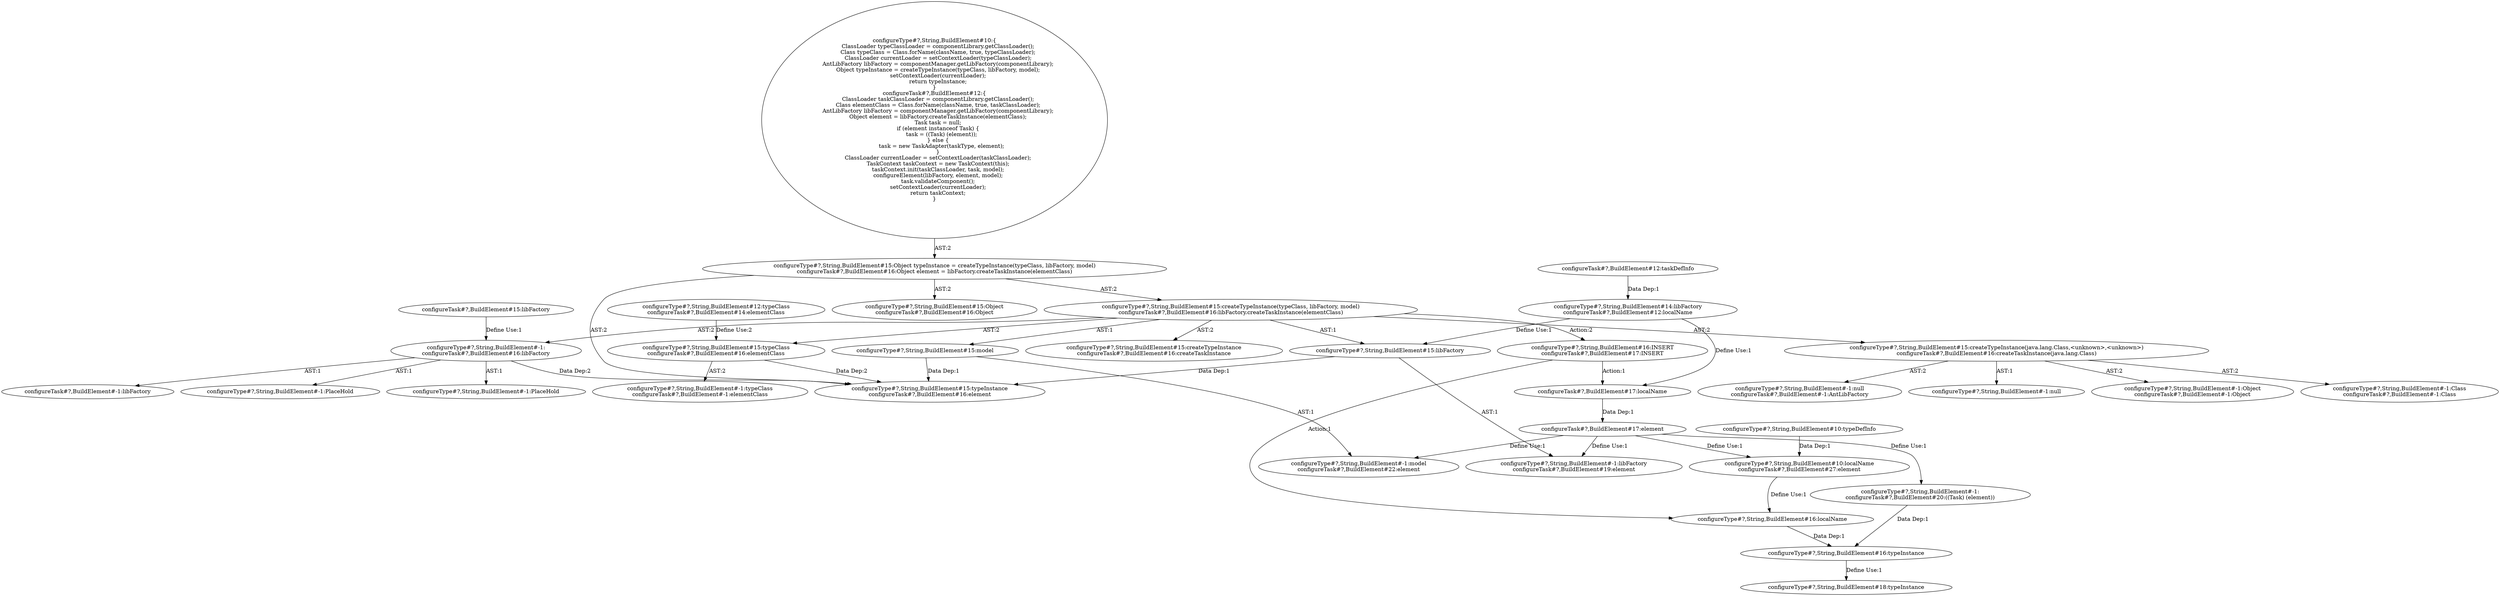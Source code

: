 digraph "Pattern" {
0 [label="configureType#?,String,BuildElement#16:INSERT
configureTask#?,BuildElement#17:INSERT" shape=ellipse]
1 [label="configureType#?,String,BuildElement#15:createTypeInstance(typeClass, libFactory, model)
configureTask#?,BuildElement#16:libFactory.createTaskInstance(elementClass)" shape=ellipse]
2 [label="configureType#?,String,BuildElement#15:Object typeInstance = createTypeInstance(typeClass, libFactory, model)
configureTask#?,BuildElement#16:Object element = libFactory.createTaskInstance(elementClass)" shape=ellipse]
3 [label="configureType#?,String,BuildElement#10:\{
    ClassLoader typeClassLoader = componentLibrary.getClassLoader();
    Class typeClass = Class.forName(className, true, typeClassLoader);
    ClassLoader currentLoader = setContextLoader(typeClassLoader);
    AntLibFactory libFactory = componentManager.getLibFactory(componentLibrary);
    Object typeInstance = createTypeInstance(typeClass, libFactory, model);
    setContextLoader(currentLoader);
    return typeInstance;
\}
configureTask#?,BuildElement#12:\{
    ClassLoader taskClassLoader = componentLibrary.getClassLoader();
    Class elementClass = Class.forName(className, true, taskClassLoader);
    AntLibFactory libFactory = componentManager.getLibFactory(componentLibrary);
    Object element = libFactory.createTaskInstance(elementClass);
    Task task = null;
    if (element instanceof Task) \{
        task = ((Task) (element));
    \} else \{
        task = new TaskAdapter(taskType, element);
    \}
    ClassLoader currentLoader = setContextLoader(taskClassLoader);
    TaskContext taskContext = new TaskContext(this);
    taskContext.init(taskClassLoader, task, model);
    configureElement(libFactory, element, model);
    task.validateComponent();
    setContextLoader(currentLoader);
    return taskContext;
\}" shape=ellipse]
4 [label="configureType#?,String,BuildElement#15:typeInstance
configureTask#?,BuildElement#16:element" shape=ellipse]
5 [label="configureType#?,String,BuildElement#15:Object
configureTask#?,BuildElement#16:Object" shape=ellipse]
6 [label="configureType#?,String,BuildElement#15:createTypeInstance
configureTask#?,BuildElement#16:createTaskInstance" shape=ellipse]
7 [label="configureType#?,String,BuildElement#-1:
configureTask#?,BuildElement#16:libFactory" shape=ellipse]
8 [label="configureType#?,String,BuildElement#-1:PlaceHold" shape=ellipse]
9 [label="configureType#?,String,BuildElement#-1:PlaceHold" shape=ellipse]
10 [label="configureType#?,String,BuildElement#15:createTypeInstance(java.lang.Class,<unknown>,<unknown>)
configureTask#?,BuildElement#16:createTaskInstance(java.lang.Class)" shape=ellipse]
11 [label="configureType#?,String,BuildElement#-1:Object
configureTask#?,BuildElement#-1:Object" shape=ellipse]
12 [label="configureType#?,String,BuildElement#-1:Class
configureTask#?,BuildElement#-1:Class" shape=ellipse]
13 [label="configureType#?,String,BuildElement#-1:null
configureTask#?,BuildElement#-1:AntLibFactory" shape=ellipse]
14 [label="configureType#?,String,BuildElement#-1:null" shape=ellipse]
15 [label="configureType#?,String,BuildElement#15:typeClass
configureTask#?,BuildElement#16:elementClass" shape=ellipse]
16 [label="configureType#?,String,BuildElement#12:typeClass
configureTask#?,BuildElement#14:elementClass" shape=ellipse]
17 [label="configureType#?,String,BuildElement#-1:typeClass
configureTask#?,BuildElement#-1:elementClass" shape=ellipse]
18 [label="configureType#?,String,BuildElement#15:libFactory" shape=ellipse]
19 [label="configureType#?,String,BuildElement#14:libFactory
configureTask#?,BuildElement#12:localName" shape=ellipse]
20 [label="configureType#?,String,BuildElement#-1:libFactory
configureTask#?,BuildElement#19:element" shape=ellipse]
21 [label="configureType#?,String,BuildElement#15:model" shape=ellipse]
22 [label="configureType#?,String,BuildElement#-1:model
configureTask#?,BuildElement#22:element" shape=ellipse]
23 [label="configureType#?,String,BuildElement#16:localName" shape=ellipse]
24 [label="configureType#?,String,BuildElement#10:localName
configureTask#?,BuildElement#27:element" shape=ellipse]
25 [label="configureType#?,String,BuildElement#10:typeDefInfo" shape=ellipse]
26 [label="configureType#?,String,BuildElement#16:typeInstance" shape=ellipse]
27 [label="configureType#?,String,BuildElement#-1:
configureTask#?,BuildElement#20:((Task) (element))" shape=ellipse]
28 [label="configureType#?,String,BuildElement#18:typeInstance" shape=ellipse]
29 [label="configureTask#?,BuildElement#12:taskDefInfo" shape=ellipse]
30 [label="configureTask#?,BuildElement#17:element" shape=ellipse]
31 [label="configureTask#?,BuildElement#-1:libFactory" shape=ellipse]
32 [label="configureTask#?,BuildElement#17:localName" shape=ellipse]
33 [label="configureTask#?,BuildElement#15:libFactory" shape=ellipse]
0 -> 23 [label="Action:1"];
0 -> 32 [label="Action:1"];
1 -> 0 [label="Action:2"];
1 -> 6 [label="AST:2"];
1 -> 7 [label="AST:2"];
1 -> 10 [label="AST:2"];
1 -> 15 [label="AST:2"];
1 -> 18 [label="AST:1"];
1 -> 21 [label="AST:1"];
2 -> 1 [label="AST:2"];
2 -> 4 [label="AST:2"];
2 -> 5 [label="AST:2"];
3 -> 2 [label="AST:2"];
7 -> 4 [label="Data Dep:2"];
7 -> 8 [label="AST:1"];
7 -> 9 [label="AST:1"];
7 -> 31 [label="AST:1"];
10 -> 11 [label="AST:2"];
10 -> 12 [label="AST:2"];
10 -> 13 [label="AST:2"];
10 -> 14 [label="AST:1"];
15 -> 4 [label="Data Dep:2"];
15 -> 17 [label="AST:2"];
16 -> 15 [label="Define Use:2"];
18 -> 4 [label="Data Dep:1"];
18 -> 20 [label="AST:1"];
19 -> 18 [label="Define Use:1"];
19 -> 32 [label="Define Use:1"];
21 -> 4 [label="Data Dep:1"];
21 -> 22 [label="AST:1"];
23 -> 26 [label="Data Dep:1"];
24 -> 23 [label="Define Use:1"];
25 -> 24 [label="Data Dep:1"];
26 -> 28 [label="Define Use:1"];
27 -> 26 [label="Data Dep:1"];
29 -> 19 [label="Data Dep:1"];
30 -> 20 [label="Define Use:1"];
30 -> 27 [label="Define Use:1"];
30 -> 22 [label="Define Use:1"];
30 -> 24 [label="Define Use:1"];
32 -> 30 [label="Data Dep:1"];
33 -> 7 [label="Define Use:1"];
}